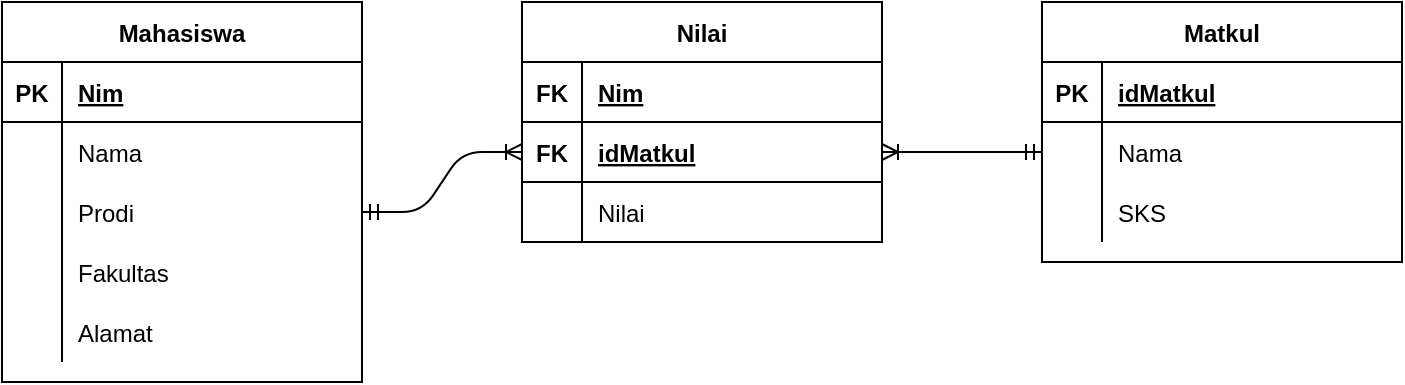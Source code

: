 <mxfile version="13.9.9" type="device"><diagram id="f1VM2bdvjT1VJmjMgtCM" name="Page-1"><mxGraphModel dx="905" dy="665" grid="1" gridSize="10" guides="1" tooltips="1" connect="1" arrows="1" fold="1" page="1" pageScale="1" pageWidth="850" pageHeight="1100" math="0" shadow="0"><root><mxCell id="0"/><mxCell id="1" parent="0"/><mxCell id="rigRoZ5acwG-jerf9aBF-11" value="Mahasiswa" style="shape=table;startSize=30;container=1;collapsible=1;childLayout=tableLayout;fixedRows=1;rowLines=0;fontStyle=1;align=center;resizeLast=1;" vertex="1" parent="1"><mxGeometry x="60" y="280" width="180" height="190" as="geometry"/></mxCell><mxCell id="rigRoZ5acwG-jerf9aBF-12" value="" style="shape=partialRectangle;collapsible=0;dropTarget=0;pointerEvents=0;fillColor=none;top=0;left=0;bottom=1;right=0;points=[[0,0.5],[1,0.5]];portConstraint=eastwest;" vertex="1" parent="rigRoZ5acwG-jerf9aBF-11"><mxGeometry y="30" width="180" height="30" as="geometry"/></mxCell><mxCell id="rigRoZ5acwG-jerf9aBF-13" value="PK" style="shape=partialRectangle;connectable=0;fillColor=none;top=0;left=0;bottom=0;right=0;fontStyle=1;overflow=hidden;" vertex="1" parent="rigRoZ5acwG-jerf9aBF-12"><mxGeometry width="30" height="30" as="geometry"/></mxCell><mxCell id="rigRoZ5acwG-jerf9aBF-14" value="Nim" style="shape=partialRectangle;connectable=0;fillColor=none;top=0;left=0;bottom=0;right=0;align=left;spacingLeft=6;fontStyle=5;overflow=hidden;" vertex="1" parent="rigRoZ5acwG-jerf9aBF-12"><mxGeometry x="30" width="150" height="30" as="geometry"/></mxCell><mxCell id="rigRoZ5acwG-jerf9aBF-15" value="" style="shape=partialRectangle;collapsible=0;dropTarget=0;pointerEvents=0;fillColor=none;top=0;left=0;bottom=0;right=0;points=[[0,0.5],[1,0.5]];portConstraint=eastwest;" vertex="1" parent="rigRoZ5acwG-jerf9aBF-11"><mxGeometry y="60" width="180" height="30" as="geometry"/></mxCell><mxCell id="rigRoZ5acwG-jerf9aBF-16" value="" style="shape=partialRectangle;connectable=0;fillColor=none;top=0;left=0;bottom=0;right=0;editable=1;overflow=hidden;" vertex="1" parent="rigRoZ5acwG-jerf9aBF-15"><mxGeometry width="30" height="30" as="geometry"/></mxCell><mxCell id="rigRoZ5acwG-jerf9aBF-17" value="Nama" style="shape=partialRectangle;connectable=0;fillColor=none;top=0;left=0;bottom=0;right=0;align=left;spacingLeft=6;overflow=hidden;" vertex="1" parent="rigRoZ5acwG-jerf9aBF-15"><mxGeometry x="30" width="150" height="30" as="geometry"/></mxCell><mxCell id="rigRoZ5acwG-jerf9aBF-18" value="" style="shape=partialRectangle;collapsible=0;dropTarget=0;pointerEvents=0;fillColor=none;top=0;left=0;bottom=0;right=0;points=[[0,0.5],[1,0.5]];portConstraint=eastwest;" vertex="1" parent="rigRoZ5acwG-jerf9aBF-11"><mxGeometry y="90" width="180" height="30" as="geometry"/></mxCell><mxCell id="rigRoZ5acwG-jerf9aBF-19" value="" style="shape=partialRectangle;connectable=0;fillColor=none;top=0;left=0;bottom=0;right=0;editable=1;overflow=hidden;" vertex="1" parent="rigRoZ5acwG-jerf9aBF-18"><mxGeometry width="30" height="30" as="geometry"/></mxCell><mxCell id="rigRoZ5acwG-jerf9aBF-20" value="Prodi" style="shape=partialRectangle;connectable=0;fillColor=none;top=0;left=0;bottom=0;right=0;align=left;spacingLeft=6;overflow=hidden;" vertex="1" parent="rigRoZ5acwG-jerf9aBF-18"><mxGeometry x="30" width="150" height="30" as="geometry"/></mxCell><mxCell id="rigRoZ5acwG-jerf9aBF-21" value="" style="shape=partialRectangle;collapsible=0;dropTarget=0;pointerEvents=0;fillColor=none;top=0;left=0;bottom=0;right=0;points=[[0,0.5],[1,0.5]];portConstraint=eastwest;" vertex="1" parent="rigRoZ5acwG-jerf9aBF-11"><mxGeometry y="120" width="180" height="30" as="geometry"/></mxCell><mxCell id="rigRoZ5acwG-jerf9aBF-22" value="" style="shape=partialRectangle;connectable=0;fillColor=none;top=0;left=0;bottom=0;right=0;editable=1;overflow=hidden;" vertex="1" parent="rigRoZ5acwG-jerf9aBF-21"><mxGeometry width="30" height="30" as="geometry"/></mxCell><mxCell id="rigRoZ5acwG-jerf9aBF-23" value="Fakultas" style="shape=partialRectangle;connectable=0;fillColor=none;top=0;left=0;bottom=0;right=0;align=left;spacingLeft=6;overflow=hidden;" vertex="1" parent="rigRoZ5acwG-jerf9aBF-21"><mxGeometry x="30" width="150" height="30" as="geometry"/></mxCell><mxCell id="rigRoZ5acwG-jerf9aBF-27" value="" style="shape=partialRectangle;collapsible=0;dropTarget=0;pointerEvents=0;fillColor=none;top=0;left=0;bottom=0;right=0;points=[[0,0.5],[1,0.5]];portConstraint=eastwest;" vertex="1" parent="rigRoZ5acwG-jerf9aBF-11"><mxGeometry y="150" width="180" height="30" as="geometry"/></mxCell><mxCell id="rigRoZ5acwG-jerf9aBF-28" value="" style="shape=partialRectangle;connectable=0;fillColor=none;top=0;left=0;bottom=0;right=0;editable=1;overflow=hidden;" vertex="1" parent="rigRoZ5acwG-jerf9aBF-27"><mxGeometry width="30" height="30" as="geometry"/></mxCell><mxCell id="rigRoZ5acwG-jerf9aBF-29" value="Alamat" style="shape=partialRectangle;connectable=0;fillColor=none;top=0;left=0;bottom=0;right=0;align=left;spacingLeft=6;overflow=hidden;" vertex="1" parent="rigRoZ5acwG-jerf9aBF-27"><mxGeometry x="30" width="150" height="30" as="geometry"/></mxCell><mxCell id="rigRoZ5acwG-jerf9aBF-30" value="Matkul" style="shape=table;startSize=30;container=1;collapsible=1;childLayout=tableLayout;fixedRows=1;rowLines=0;fontStyle=1;align=center;resizeLast=1;" vertex="1" parent="1"><mxGeometry x="580" y="280" width="180" height="130" as="geometry"/></mxCell><mxCell id="rigRoZ5acwG-jerf9aBF-31" value="" style="shape=partialRectangle;collapsible=0;dropTarget=0;pointerEvents=0;fillColor=none;top=0;left=0;bottom=1;right=0;points=[[0,0.5],[1,0.5]];portConstraint=eastwest;" vertex="1" parent="rigRoZ5acwG-jerf9aBF-30"><mxGeometry y="30" width="180" height="30" as="geometry"/></mxCell><mxCell id="rigRoZ5acwG-jerf9aBF-32" value="PK" style="shape=partialRectangle;connectable=0;fillColor=none;top=0;left=0;bottom=0;right=0;fontStyle=1;overflow=hidden;" vertex="1" parent="rigRoZ5acwG-jerf9aBF-31"><mxGeometry width="30" height="30" as="geometry"/></mxCell><mxCell id="rigRoZ5acwG-jerf9aBF-33" value="idMatkul" style="shape=partialRectangle;connectable=0;fillColor=none;top=0;left=0;bottom=0;right=0;align=left;spacingLeft=6;fontStyle=5;overflow=hidden;" vertex="1" parent="rigRoZ5acwG-jerf9aBF-31"><mxGeometry x="30" width="150" height="30" as="geometry"/></mxCell><mxCell id="rigRoZ5acwG-jerf9aBF-34" value="" style="shape=partialRectangle;collapsible=0;dropTarget=0;pointerEvents=0;fillColor=none;top=0;left=0;bottom=0;right=0;points=[[0,0.5],[1,0.5]];portConstraint=eastwest;" vertex="1" parent="rigRoZ5acwG-jerf9aBF-30"><mxGeometry y="60" width="180" height="30" as="geometry"/></mxCell><mxCell id="rigRoZ5acwG-jerf9aBF-35" value="" style="shape=partialRectangle;connectable=0;fillColor=none;top=0;left=0;bottom=0;right=0;editable=1;overflow=hidden;" vertex="1" parent="rigRoZ5acwG-jerf9aBF-34"><mxGeometry width="30" height="30" as="geometry"/></mxCell><mxCell id="rigRoZ5acwG-jerf9aBF-36" value="Nama" style="shape=partialRectangle;connectable=0;fillColor=none;top=0;left=0;bottom=0;right=0;align=left;spacingLeft=6;overflow=hidden;" vertex="1" parent="rigRoZ5acwG-jerf9aBF-34"><mxGeometry x="30" width="150" height="30" as="geometry"/></mxCell><mxCell id="rigRoZ5acwG-jerf9aBF-37" value="" style="shape=partialRectangle;collapsible=0;dropTarget=0;pointerEvents=0;fillColor=none;top=0;left=0;bottom=0;right=0;points=[[0,0.5],[1,0.5]];portConstraint=eastwest;" vertex="1" parent="rigRoZ5acwG-jerf9aBF-30"><mxGeometry y="90" width="180" height="30" as="geometry"/></mxCell><mxCell id="rigRoZ5acwG-jerf9aBF-38" value="" style="shape=partialRectangle;connectable=0;fillColor=none;top=0;left=0;bottom=0;right=0;editable=1;overflow=hidden;" vertex="1" parent="rigRoZ5acwG-jerf9aBF-37"><mxGeometry width="30" height="30" as="geometry"/></mxCell><mxCell id="rigRoZ5acwG-jerf9aBF-39" value="SKS" style="shape=partialRectangle;connectable=0;fillColor=none;top=0;left=0;bottom=0;right=0;align=left;spacingLeft=6;overflow=hidden;" vertex="1" parent="rigRoZ5acwG-jerf9aBF-37"><mxGeometry x="30" width="150" height="30" as="geometry"/></mxCell><mxCell id="rigRoZ5acwG-jerf9aBF-46" value="Nilai" style="shape=table;startSize=30;container=1;collapsible=1;childLayout=tableLayout;fixedRows=1;rowLines=0;fontStyle=1;align=center;resizeLast=1;" vertex="1" parent="1"><mxGeometry x="320" y="280" width="180" height="120" as="geometry"><mxRectangle x="360" y="280" width="60" height="30" as="alternateBounds"/></mxGeometry></mxCell><mxCell id="rigRoZ5acwG-jerf9aBF-47" value="" style="shape=partialRectangle;collapsible=0;dropTarget=0;pointerEvents=0;fillColor=none;top=0;left=0;bottom=1;right=0;points=[[0,0.5],[1,0.5]];portConstraint=eastwest;" vertex="1" parent="rigRoZ5acwG-jerf9aBF-46"><mxGeometry y="30" width="180" height="30" as="geometry"/></mxCell><mxCell id="rigRoZ5acwG-jerf9aBF-48" value="FK" style="shape=partialRectangle;connectable=0;fillColor=none;top=0;left=0;bottom=0;right=0;fontStyle=1;overflow=hidden;" vertex="1" parent="rigRoZ5acwG-jerf9aBF-47"><mxGeometry width="30" height="30" as="geometry"/></mxCell><mxCell id="rigRoZ5acwG-jerf9aBF-49" value="Nim" style="shape=partialRectangle;connectable=0;fillColor=none;top=0;left=0;bottom=0;right=0;align=left;spacingLeft=6;fontStyle=5;overflow=hidden;" vertex="1" parent="rigRoZ5acwG-jerf9aBF-47"><mxGeometry x="30" width="150" height="30" as="geometry"/></mxCell><mxCell id="rigRoZ5acwG-jerf9aBF-61" value="" style="shape=partialRectangle;collapsible=0;dropTarget=0;pointerEvents=0;fillColor=none;top=0;left=0;bottom=1;right=0;points=[[0,0.5],[1,0.5]];portConstraint=eastwest;" vertex="1" parent="rigRoZ5acwG-jerf9aBF-46"><mxGeometry y="60" width="180" height="30" as="geometry"/></mxCell><mxCell id="rigRoZ5acwG-jerf9aBF-62" value="FK" style="shape=partialRectangle;connectable=0;fillColor=none;top=0;left=0;bottom=0;right=0;fontStyle=1;overflow=hidden;" vertex="1" parent="rigRoZ5acwG-jerf9aBF-61"><mxGeometry width="30" height="30" as="geometry"/></mxCell><mxCell id="rigRoZ5acwG-jerf9aBF-63" value="idMatkul" style="shape=partialRectangle;connectable=0;fillColor=none;top=0;left=0;bottom=0;right=0;align=left;spacingLeft=6;fontStyle=5;overflow=hidden;" vertex="1" parent="rigRoZ5acwG-jerf9aBF-61"><mxGeometry x="30" width="150" height="30" as="geometry"/></mxCell><mxCell id="rigRoZ5acwG-jerf9aBF-53" value="" style="shape=partialRectangle;collapsible=0;dropTarget=0;pointerEvents=0;fillColor=none;top=0;left=0;bottom=0;right=0;points=[[0,0.5],[1,0.5]];portConstraint=eastwest;" vertex="1" parent="rigRoZ5acwG-jerf9aBF-46"><mxGeometry y="90" width="180" height="30" as="geometry"/></mxCell><mxCell id="rigRoZ5acwG-jerf9aBF-54" value="" style="shape=partialRectangle;connectable=0;fillColor=none;top=0;left=0;bottom=0;right=0;editable=1;overflow=hidden;" vertex="1" parent="rigRoZ5acwG-jerf9aBF-53"><mxGeometry width="30" height="30" as="geometry"/></mxCell><mxCell id="rigRoZ5acwG-jerf9aBF-55" value="Nilai" style="shape=partialRectangle;connectable=0;fillColor=none;top=0;left=0;bottom=0;right=0;align=left;spacingLeft=6;overflow=hidden;" vertex="1" parent="rigRoZ5acwG-jerf9aBF-53"><mxGeometry x="30" width="150" height="30" as="geometry"/></mxCell><mxCell id="rigRoZ5acwG-jerf9aBF-64" value="" style="edgeStyle=entityRelationEdgeStyle;fontSize=12;html=1;endArrow=ERoneToMany;startArrow=ERmandOne;exitX=1;exitY=0.5;exitDx=0;exitDy=0;" edge="1" parent="1" source="rigRoZ5acwG-jerf9aBF-18" target="rigRoZ5acwG-jerf9aBF-61"><mxGeometry width="100" height="100" relative="1" as="geometry"><mxPoint x="360" y="440" as="sourcePoint"/><mxPoint x="460" y="340" as="targetPoint"/></mxGeometry></mxCell><mxCell id="rigRoZ5acwG-jerf9aBF-66" value="" style="edgeStyle=entityRelationEdgeStyle;fontSize=12;html=1;endArrow=ERoneToMany;startArrow=ERmandOne;entryX=1;entryY=0.5;entryDx=0;entryDy=0;exitX=0;exitY=0.5;exitDx=0;exitDy=0;" edge="1" parent="1" source="rigRoZ5acwG-jerf9aBF-34" target="rigRoZ5acwG-jerf9aBF-61"><mxGeometry width="100" height="100" relative="1" as="geometry"><mxPoint x="490" y="550" as="sourcePoint"/><mxPoint x="590" y="450" as="targetPoint"/></mxGeometry></mxCell></root></mxGraphModel></diagram></mxfile>